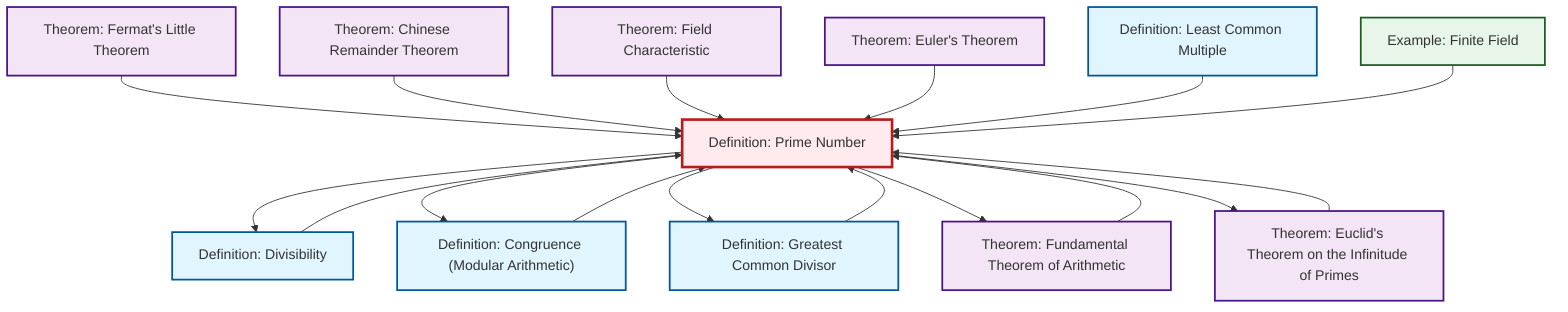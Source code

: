 graph TD
    classDef definition fill:#e1f5fe,stroke:#01579b,stroke-width:2px
    classDef theorem fill:#f3e5f5,stroke:#4a148c,stroke-width:2px
    classDef axiom fill:#fff3e0,stroke:#e65100,stroke-width:2px
    classDef example fill:#e8f5e9,stroke:#1b5e20,stroke-width:2px
    classDef current fill:#ffebee,stroke:#b71c1c,stroke-width:3px
    thm-field-characteristic["Theorem: Field Characteristic"]:::theorem
    thm-fermat-little["Theorem: Fermat's Little Theorem"]:::theorem
    ex-finite-field["Example: Finite Field"]:::example
    def-gcd["Definition: Greatest Common Divisor"]:::definition
    thm-chinese-remainder["Theorem: Chinese Remainder Theorem"]:::theorem
    def-prime["Definition: Prime Number"]:::definition
    def-divisibility["Definition: Divisibility"]:::definition
    thm-fundamental-arithmetic["Theorem: Fundamental Theorem of Arithmetic"]:::theorem
    def-congruence["Definition: Congruence (Modular Arithmetic)"]:::definition
    thm-euler["Theorem: Euler's Theorem"]:::theorem
    thm-euclid-infinitude-primes["Theorem: Euclid's Theorem on the Infinitude of Primes"]:::theorem
    def-lcm["Definition: Least Common Multiple"]:::definition
    def-congruence --> def-prime
    def-prime --> def-divisibility
    def-divisibility --> def-prime
    def-gcd --> def-prime
    def-prime --> def-congruence
    thm-fermat-little --> def-prime
    def-prime --> def-gcd
    def-prime --> thm-fundamental-arithmetic
    thm-chinese-remainder --> def-prime
    def-prime --> thm-euclid-infinitude-primes
    thm-field-characteristic --> def-prime
    thm-euler --> def-prime
    def-lcm --> def-prime
    ex-finite-field --> def-prime
    thm-euclid-infinitude-primes --> def-prime
    thm-fundamental-arithmetic --> def-prime
    class def-prime current